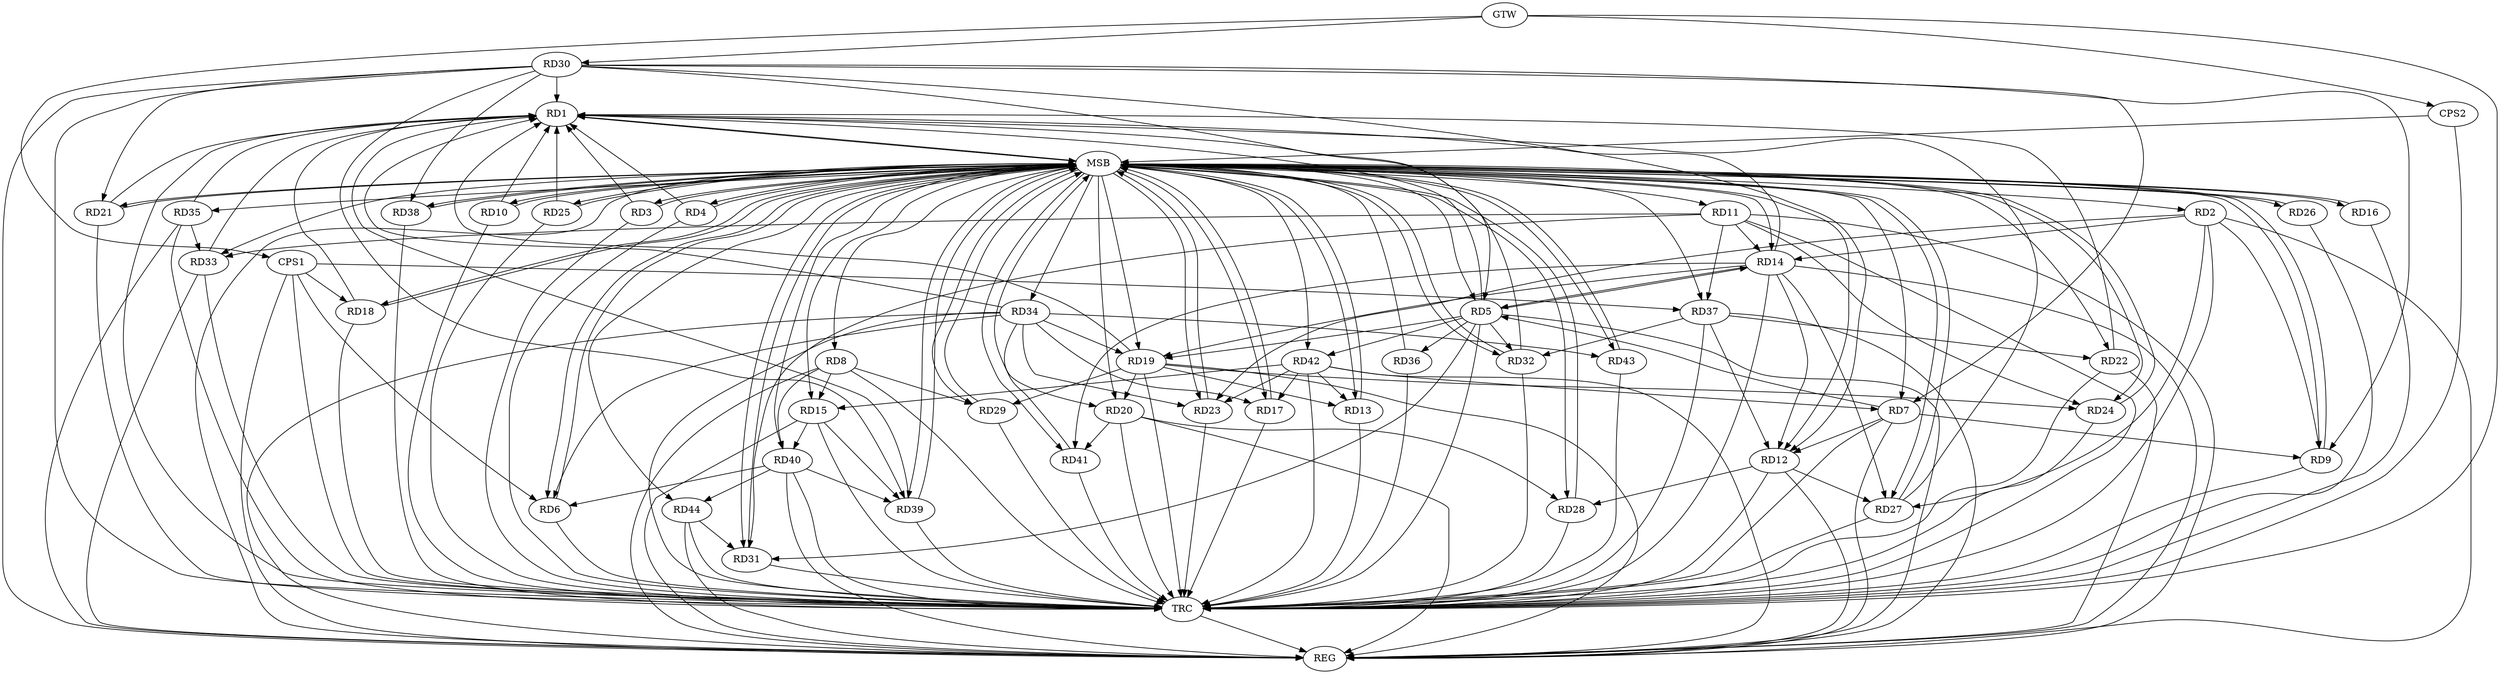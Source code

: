strict digraph G {
  RD1 [ label="RD1" ];
  RD2 [ label="RD2" ];
  RD3 [ label="RD3" ];
  RD4 [ label="RD4" ];
  RD5 [ label="RD5" ];
  RD6 [ label="RD6" ];
  RD7 [ label="RD7" ];
  RD8 [ label="RD8" ];
  RD9 [ label="RD9" ];
  RD10 [ label="RD10" ];
  RD11 [ label="RD11" ];
  RD12 [ label="RD12" ];
  RD13 [ label="RD13" ];
  RD14 [ label="RD14" ];
  RD15 [ label="RD15" ];
  RD16 [ label="RD16" ];
  RD17 [ label="RD17" ];
  RD18 [ label="RD18" ];
  RD19 [ label="RD19" ];
  RD20 [ label="RD20" ];
  RD21 [ label="RD21" ];
  RD22 [ label="RD22" ];
  RD23 [ label="RD23" ];
  RD24 [ label="RD24" ];
  RD25 [ label="RD25" ];
  RD26 [ label="RD26" ];
  RD27 [ label="RD27" ];
  RD28 [ label="RD28" ];
  RD29 [ label="RD29" ];
  RD30 [ label="RD30" ];
  RD31 [ label="RD31" ];
  RD32 [ label="RD32" ];
  RD33 [ label="RD33" ];
  RD34 [ label="RD34" ];
  RD35 [ label="RD35" ];
  RD36 [ label="RD36" ];
  RD37 [ label="RD37" ];
  RD38 [ label="RD38" ];
  RD39 [ label="RD39" ];
  RD40 [ label="RD40" ];
  RD41 [ label="RD41" ];
  RD42 [ label="RD42" ];
  RD43 [ label="RD43" ];
  RD44 [ label="RD44" ];
  CPS1 [ label="CPS1" ];
  CPS2 [ label="CPS2" ];
  GTW [ label="GTW" ];
  REG [ label="REG" ];
  MSB [ label="MSB" ];
  TRC [ label="TRC" ];
  RD5 -> RD1;
  RD14 -> RD1;
  RD19 -> RD1;
  RD30 -> RD1;
  RD34 -> RD1;
  RD2 -> RD9;
  RD2 -> RD14;
  RD2 -> RD23;
  RD2 -> RD27;
  RD7 -> RD5;
  RD5 -> RD14;
  RD14 -> RD5;
  RD5 -> RD19;
  RD30 -> RD5;
  RD5 -> RD31;
  RD5 -> RD32;
  RD5 -> RD36;
  RD5 -> RD42;
  RD34 -> RD6;
  RD40 -> RD6;
  RD7 -> RD9;
  RD7 -> RD12;
  RD30 -> RD7;
  RD42 -> RD7;
  RD8 -> RD15;
  RD8 -> RD29;
  RD8 -> RD40;
  RD30 -> RD9;
  RD11 -> RD14;
  RD11 -> RD24;
  RD11 -> RD31;
  RD11 -> RD33;
  RD11 -> RD37;
  RD14 -> RD12;
  RD12 -> RD27;
  RD12 -> RD28;
  RD30 -> RD12;
  RD37 -> RD12;
  RD19 -> RD13;
  RD42 -> RD13;
  RD14 -> RD19;
  RD14 -> RD27;
  RD14 -> RD41;
  RD15 -> RD39;
  RD15 -> RD40;
  RD42 -> RD15;
  RD34 -> RD17;
  RD42 -> RD17;
  RD19 -> RD20;
  RD19 -> RD24;
  RD19 -> RD29;
  RD34 -> RD19;
  RD20 -> RD28;
  RD34 -> RD20;
  RD20 -> RD41;
  RD30 -> RD21;
  RD37 -> RD22;
  RD34 -> RD23;
  RD42 -> RD23;
  RD30 -> RD38;
  RD30 -> RD39;
  RD44 -> RD31;
  RD37 -> RD32;
  RD35 -> RD33;
  RD34 -> RD43;
  RD40 -> RD39;
  RD40 -> RD44;
  CPS1 -> RD18;
  CPS1 -> RD37;
  CPS1 -> RD6;
  GTW -> RD30;
  GTW -> CPS1;
  GTW -> CPS2;
  RD2 -> REG;
  RD5 -> REG;
  RD7 -> REG;
  RD8 -> REG;
  RD11 -> REG;
  RD12 -> REG;
  RD14 -> REG;
  RD15 -> REG;
  RD19 -> REG;
  RD20 -> REG;
  RD22 -> REG;
  RD30 -> REG;
  RD33 -> REG;
  RD34 -> REG;
  RD35 -> REG;
  RD37 -> REG;
  RD40 -> REG;
  RD42 -> REG;
  RD44 -> REG;
  CPS1 -> REG;
  RD1 -> MSB;
  MSB -> RD2;
  MSB -> RD11;
  MSB -> RD14;
  MSB -> RD23;
  MSB -> RD40;
  MSB -> REG;
  RD3 -> MSB;
  MSB -> RD9;
  MSB -> RD31;
  MSB -> RD32;
  MSB -> RD35;
  RD4 -> MSB;
  MSB -> RD29;
  MSB -> RD44;
  RD6 -> MSB;
  MSB -> RD7;
  MSB -> RD27;
  MSB -> RD39;
  RD9 -> MSB;
  MSB -> RD5;
  MSB -> RD42;
  RD10 -> MSB;
  MSB -> RD18;
  MSB -> RD37;
  MSB -> RD43;
  RD13 -> MSB;
  MSB -> RD28;
  MSB -> RD33;
  RD16 -> MSB;
  RD17 -> MSB;
  MSB -> RD3;
  MSB -> RD15;
  MSB -> RD34;
  RD18 -> MSB;
  RD21 -> MSB;
  MSB -> RD17;
  MSB -> RD19;
  MSB -> RD20;
  RD23 -> MSB;
  RD24 -> MSB;
  MSB -> RD6;
  MSB -> RD16;
  RD25 -> MSB;
  MSB -> RD13;
  RD26 -> MSB;
  MSB -> RD8;
  MSB -> RD21;
  MSB -> RD25;
  RD27 -> MSB;
  MSB -> RD38;
  RD28 -> MSB;
  RD29 -> MSB;
  MSB -> RD12;
  MSB -> RD22;
  MSB -> RD24;
  RD31 -> MSB;
  RD32 -> MSB;
  MSB -> RD41;
  RD36 -> MSB;
  RD38 -> MSB;
  MSB -> RD1;
  RD39 -> MSB;
  RD41 -> MSB;
  MSB -> RD10;
  RD43 -> MSB;
  MSB -> RD26;
  CPS2 -> MSB;
  MSB -> RD4;
  RD1 -> TRC;
  RD2 -> TRC;
  RD3 -> TRC;
  RD4 -> TRC;
  RD5 -> TRC;
  RD6 -> TRC;
  RD7 -> TRC;
  RD8 -> TRC;
  RD9 -> TRC;
  RD10 -> TRC;
  RD11 -> TRC;
  RD12 -> TRC;
  RD13 -> TRC;
  RD14 -> TRC;
  RD15 -> TRC;
  RD16 -> TRC;
  RD17 -> TRC;
  RD18 -> TRC;
  RD19 -> TRC;
  RD20 -> TRC;
  RD21 -> TRC;
  RD22 -> TRC;
  RD23 -> TRC;
  RD24 -> TRC;
  RD25 -> TRC;
  RD26 -> TRC;
  RD27 -> TRC;
  RD28 -> TRC;
  RD29 -> TRC;
  RD30 -> TRC;
  RD31 -> TRC;
  RD32 -> TRC;
  RD33 -> TRC;
  RD34 -> TRC;
  RD35 -> TRC;
  RD36 -> TRC;
  RD37 -> TRC;
  RD38 -> TRC;
  RD39 -> TRC;
  RD40 -> TRC;
  RD41 -> TRC;
  RD42 -> TRC;
  RD43 -> TRC;
  RD44 -> TRC;
  CPS1 -> TRC;
  CPS2 -> TRC;
  GTW -> TRC;
  TRC -> REG;
  RD33 -> RD1;
  RD21 -> RD1;
  RD18 -> RD1;
  RD27 -> RD1;
  RD4 -> RD1;
  RD35 -> RD1;
  RD25 -> RD1;
  RD3 -> RD1;
  RD39 -> RD1;
  RD32 -> RD1;
  RD10 -> RD1;
  RD22 -> RD1;
}

